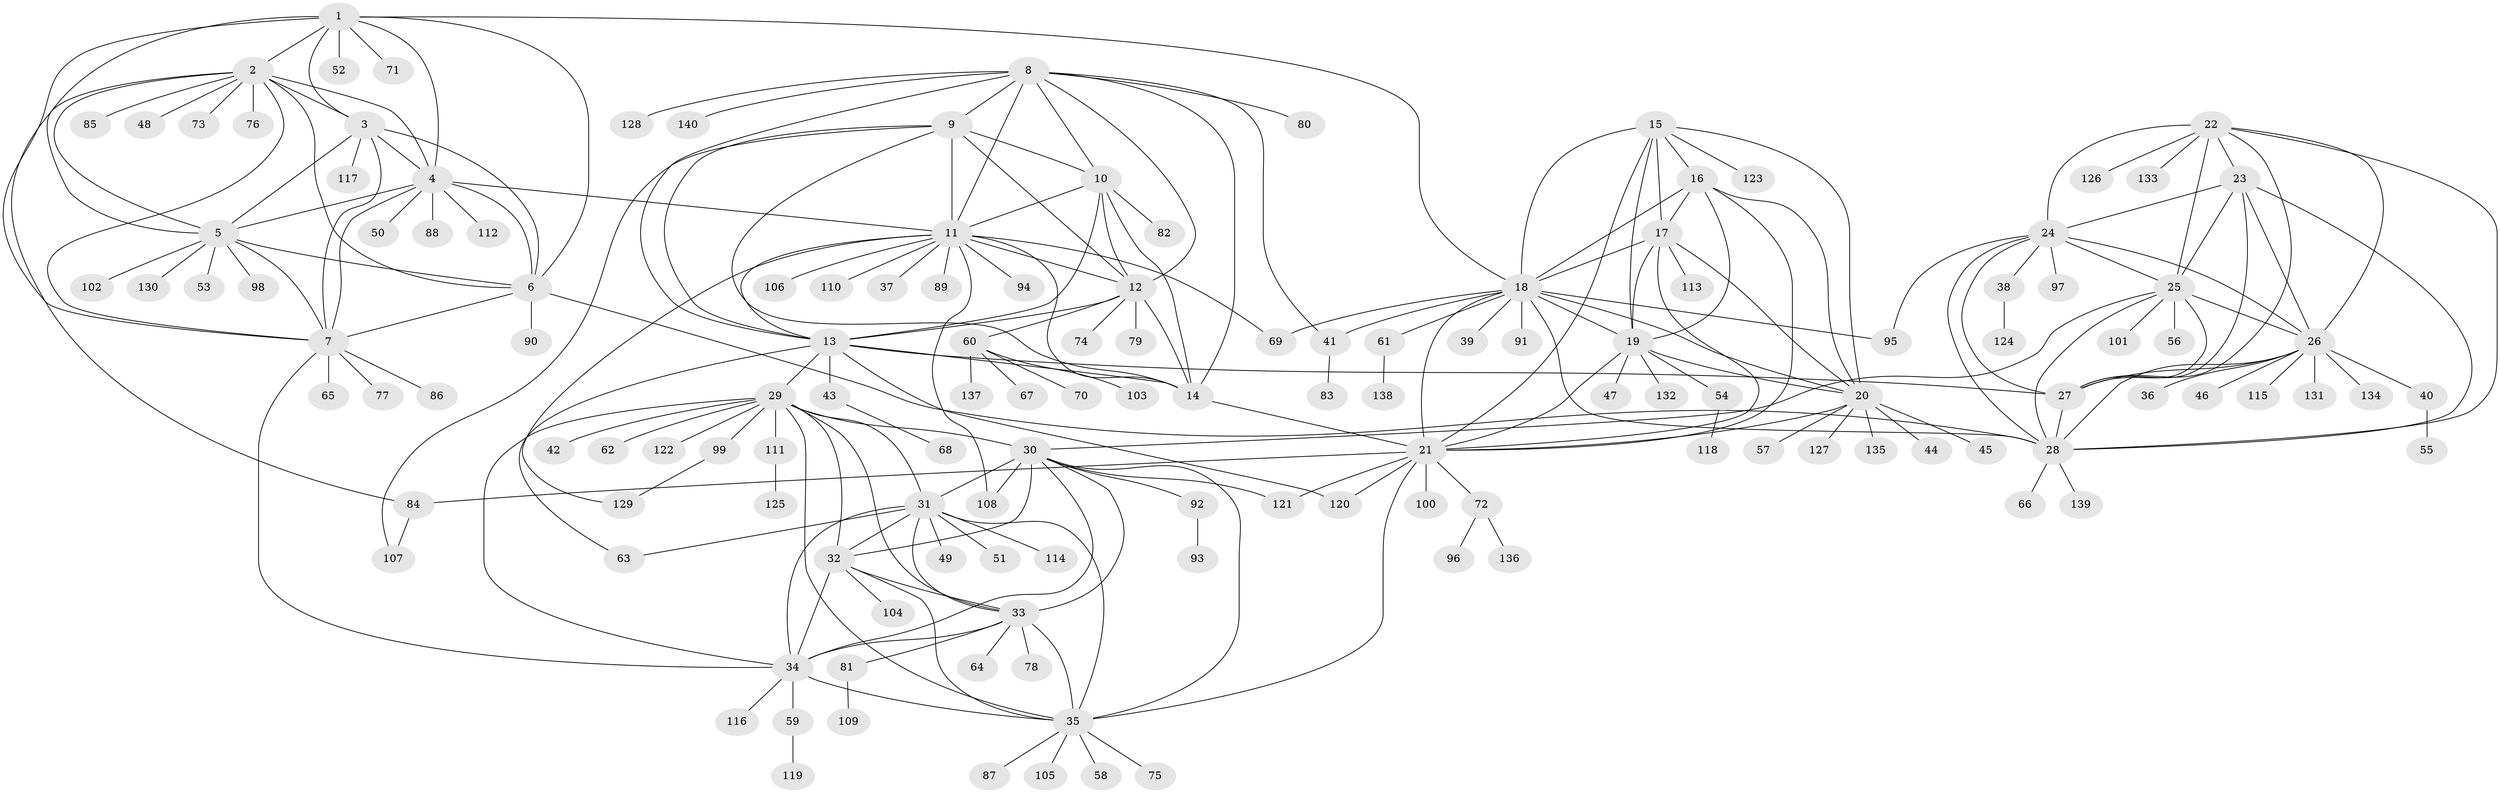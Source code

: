 // coarse degree distribution, {8: 0.03669724770642202, 10: 0.05504587155963303, 7: 0.009174311926605505, 9: 0.03669724770642202, 15: 0.009174311926605505, 6: 0.045871559633027525, 14: 0.009174311926605505, 4: 0.027522935779816515, 12: 0.027522935779816515, 13: 0.009174311926605505, 16: 0.009174311926605505, 1: 0.6422018348623854, 2: 0.07339449541284404, 3: 0.009174311926605505}
// Generated by graph-tools (version 1.1) at 2025/42/03/06/25 10:42:07]
// undirected, 140 vertices, 230 edges
graph export_dot {
graph [start="1"]
  node [color=gray90,style=filled];
  1;
  2;
  3;
  4;
  5;
  6;
  7;
  8;
  9;
  10;
  11;
  12;
  13;
  14;
  15;
  16;
  17;
  18;
  19;
  20;
  21;
  22;
  23;
  24;
  25;
  26;
  27;
  28;
  29;
  30;
  31;
  32;
  33;
  34;
  35;
  36;
  37;
  38;
  39;
  40;
  41;
  42;
  43;
  44;
  45;
  46;
  47;
  48;
  49;
  50;
  51;
  52;
  53;
  54;
  55;
  56;
  57;
  58;
  59;
  60;
  61;
  62;
  63;
  64;
  65;
  66;
  67;
  68;
  69;
  70;
  71;
  72;
  73;
  74;
  75;
  76;
  77;
  78;
  79;
  80;
  81;
  82;
  83;
  84;
  85;
  86;
  87;
  88;
  89;
  90;
  91;
  92;
  93;
  94;
  95;
  96;
  97;
  98;
  99;
  100;
  101;
  102;
  103;
  104;
  105;
  106;
  107;
  108;
  109;
  110;
  111;
  112;
  113;
  114;
  115;
  116;
  117;
  118;
  119;
  120;
  121;
  122;
  123;
  124;
  125;
  126;
  127;
  128;
  129;
  130;
  131;
  132;
  133;
  134;
  135;
  136;
  137;
  138;
  139;
  140;
  1 -- 2;
  1 -- 3;
  1 -- 4;
  1 -- 5;
  1 -- 6;
  1 -- 7;
  1 -- 18;
  1 -- 52;
  1 -- 71;
  2 -- 3;
  2 -- 4;
  2 -- 5;
  2 -- 6;
  2 -- 7;
  2 -- 48;
  2 -- 73;
  2 -- 76;
  2 -- 84;
  2 -- 85;
  3 -- 4;
  3 -- 5;
  3 -- 6;
  3 -- 7;
  3 -- 117;
  4 -- 5;
  4 -- 6;
  4 -- 7;
  4 -- 11;
  4 -- 50;
  4 -- 88;
  4 -- 112;
  5 -- 6;
  5 -- 7;
  5 -- 53;
  5 -- 98;
  5 -- 102;
  5 -- 130;
  6 -- 7;
  6 -- 28;
  6 -- 90;
  7 -- 34;
  7 -- 65;
  7 -- 77;
  7 -- 86;
  8 -- 9;
  8 -- 10;
  8 -- 11;
  8 -- 12;
  8 -- 13;
  8 -- 14;
  8 -- 41;
  8 -- 80;
  8 -- 128;
  8 -- 140;
  9 -- 10;
  9 -- 11;
  9 -- 12;
  9 -- 13;
  9 -- 14;
  9 -- 107;
  10 -- 11;
  10 -- 12;
  10 -- 13;
  10 -- 14;
  10 -- 82;
  11 -- 12;
  11 -- 13;
  11 -- 14;
  11 -- 37;
  11 -- 69;
  11 -- 89;
  11 -- 94;
  11 -- 106;
  11 -- 108;
  11 -- 110;
  11 -- 129;
  12 -- 13;
  12 -- 14;
  12 -- 60;
  12 -- 74;
  12 -- 79;
  13 -- 14;
  13 -- 27;
  13 -- 29;
  13 -- 43;
  13 -- 63;
  13 -- 120;
  14 -- 21;
  15 -- 16;
  15 -- 17;
  15 -- 18;
  15 -- 19;
  15 -- 20;
  15 -- 21;
  15 -- 123;
  16 -- 17;
  16 -- 18;
  16 -- 19;
  16 -- 20;
  16 -- 21;
  17 -- 18;
  17 -- 19;
  17 -- 20;
  17 -- 21;
  17 -- 113;
  18 -- 19;
  18 -- 20;
  18 -- 21;
  18 -- 28;
  18 -- 39;
  18 -- 41;
  18 -- 61;
  18 -- 69;
  18 -- 91;
  18 -- 95;
  19 -- 20;
  19 -- 21;
  19 -- 47;
  19 -- 54;
  19 -- 132;
  20 -- 21;
  20 -- 44;
  20 -- 45;
  20 -- 57;
  20 -- 127;
  20 -- 135;
  21 -- 35;
  21 -- 72;
  21 -- 84;
  21 -- 100;
  21 -- 120;
  21 -- 121;
  22 -- 23;
  22 -- 24;
  22 -- 25;
  22 -- 26;
  22 -- 27;
  22 -- 28;
  22 -- 126;
  22 -- 133;
  23 -- 24;
  23 -- 25;
  23 -- 26;
  23 -- 27;
  23 -- 28;
  24 -- 25;
  24 -- 26;
  24 -- 27;
  24 -- 28;
  24 -- 38;
  24 -- 95;
  24 -- 97;
  25 -- 26;
  25 -- 27;
  25 -- 28;
  25 -- 30;
  25 -- 56;
  25 -- 101;
  26 -- 27;
  26 -- 28;
  26 -- 36;
  26 -- 40;
  26 -- 46;
  26 -- 115;
  26 -- 131;
  26 -- 134;
  27 -- 28;
  28 -- 66;
  28 -- 139;
  29 -- 30;
  29 -- 31;
  29 -- 32;
  29 -- 33;
  29 -- 34;
  29 -- 35;
  29 -- 42;
  29 -- 62;
  29 -- 99;
  29 -- 111;
  29 -- 122;
  30 -- 31;
  30 -- 32;
  30 -- 33;
  30 -- 34;
  30 -- 35;
  30 -- 92;
  30 -- 108;
  30 -- 121;
  31 -- 32;
  31 -- 33;
  31 -- 34;
  31 -- 35;
  31 -- 49;
  31 -- 51;
  31 -- 63;
  31 -- 114;
  32 -- 33;
  32 -- 34;
  32 -- 35;
  32 -- 104;
  33 -- 34;
  33 -- 35;
  33 -- 64;
  33 -- 78;
  33 -- 81;
  34 -- 35;
  34 -- 59;
  34 -- 116;
  35 -- 58;
  35 -- 75;
  35 -- 87;
  35 -- 105;
  38 -- 124;
  40 -- 55;
  41 -- 83;
  43 -- 68;
  54 -- 118;
  59 -- 119;
  60 -- 67;
  60 -- 70;
  60 -- 103;
  60 -- 137;
  61 -- 138;
  72 -- 96;
  72 -- 136;
  81 -- 109;
  84 -- 107;
  92 -- 93;
  99 -- 129;
  111 -- 125;
}
